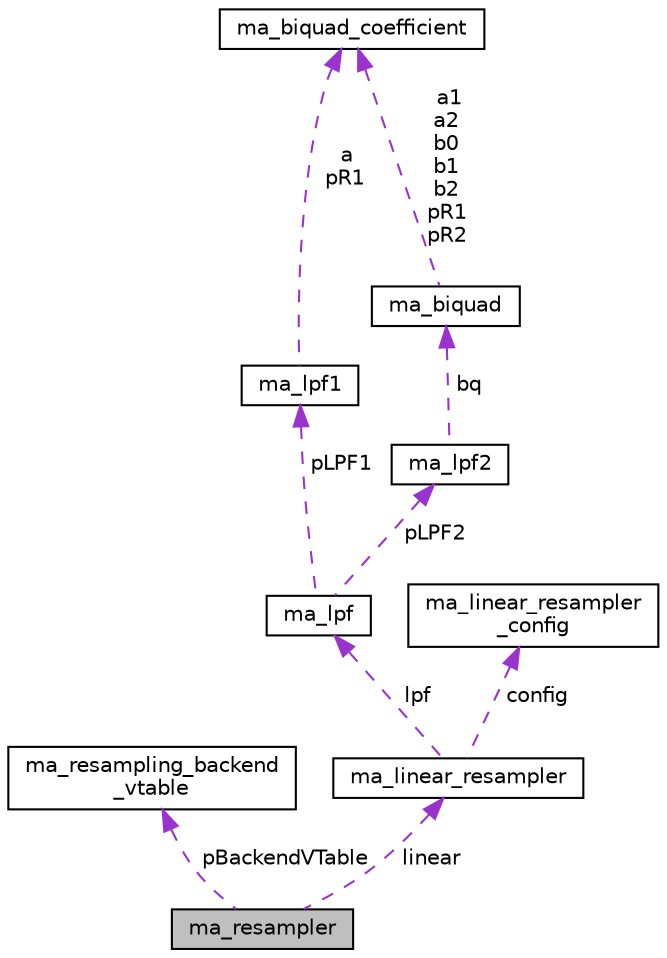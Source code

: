 digraph "ma_resampler"
{
 // LATEX_PDF_SIZE
  edge [fontname="Helvetica",fontsize="10",labelfontname="Helvetica",labelfontsize="10"];
  node [fontname="Helvetica",fontsize="10",shape=record];
  Node1 [label="ma_resampler",height=0.2,width=0.4,color="black", fillcolor="grey75", style="filled", fontcolor="black",tooltip=" "];
  Node2 -> Node1 [dir="back",color="darkorchid3",fontsize="10",style="dashed",label=" pBackendVTable" ,fontname="Helvetica"];
  Node2 [label="ma_resampling_backend\l_vtable",height=0.2,width=0.4,color="black", fillcolor="white", style="filled",URL="$structma__resampling__backend__vtable.html",tooltip=" "];
  Node3 -> Node1 [dir="back",color="darkorchid3",fontsize="10",style="dashed",label=" linear" ,fontname="Helvetica"];
  Node3 [label="ma_linear_resampler",height=0.2,width=0.4,color="black", fillcolor="white", style="filled",URL="$structma__linear__resampler.html",tooltip=" "];
  Node4 -> Node3 [dir="back",color="darkorchid3",fontsize="10",style="dashed",label=" lpf" ,fontname="Helvetica"];
  Node4 [label="ma_lpf",height=0.2,width=0.4,color="black", fillcolor="white", style="filled",URL="$structma__lpf.html",tooltip=" "];
  Node5 -> Node4 [dir="back",color="darkorchid3",fontsize="10",style="dashed",label=" pLPF1" ,fontname="Helvetica"];
  Node5 [label="ma_lpf1",height=0.2,width=0.4,color="black", fillcolor="white", style="filled",URL="$structma__lpf1.html",tooltip=" "];
  Node6 -> Node5 [dir="back",color="darkorchid3",fontsize="10",style="dashed",label=" a\npR1" ,fontname="Helvetica"];
  Node6 [label="ma_biquad_coefficient",height=0.2,width=0.4,color="black", fillcolor="white", style="filled",URL="$unionma__biquad__coefficient.html",tooltip=" "];
  Node7 -> Node4 [dir="back",color="darkorchid3",fontsize="10",style="dashed",label=" pLPF2" ,fontname="Helvetica"];
  Node7 [label="ma_lpf2",height=0.2,width=0.4,color="black", fillcolor="white", style="filled",URL="$structma__lpf2.html",tooltip=" "];
  Node8 -> Node7 [dir="back",color="darkorchid3",fontsize="10",style="dashed",label=" bq" ,fontname="Helvetica"];
  Node8 [label="ma_biquad",height=0.2,width=0.4,color="black", fillcolor="white", style="filled",URL="$structma__biquad.html",tooltip=" "];
  Node6 -> Node8 [dir="back",color="darkorchid3",fontsize="10",style="dashed",label=" a1\na2\nb0\nb1\nb2\npR1\npR2" ,fontname="Helvetica"];
  Node9 -> Node3 [dir="back",color="darkorchid3",fontsize="10",style="dashed",label=" config" ,fontname="Helvetica"];
  Node9 [label="ma_linear_resampler\l_config",height=0.2,width=0.4,color="black", fillcolor="white", style="filled",URL="$structma__linear__resampler__config.html",tooltip=" "];
}
